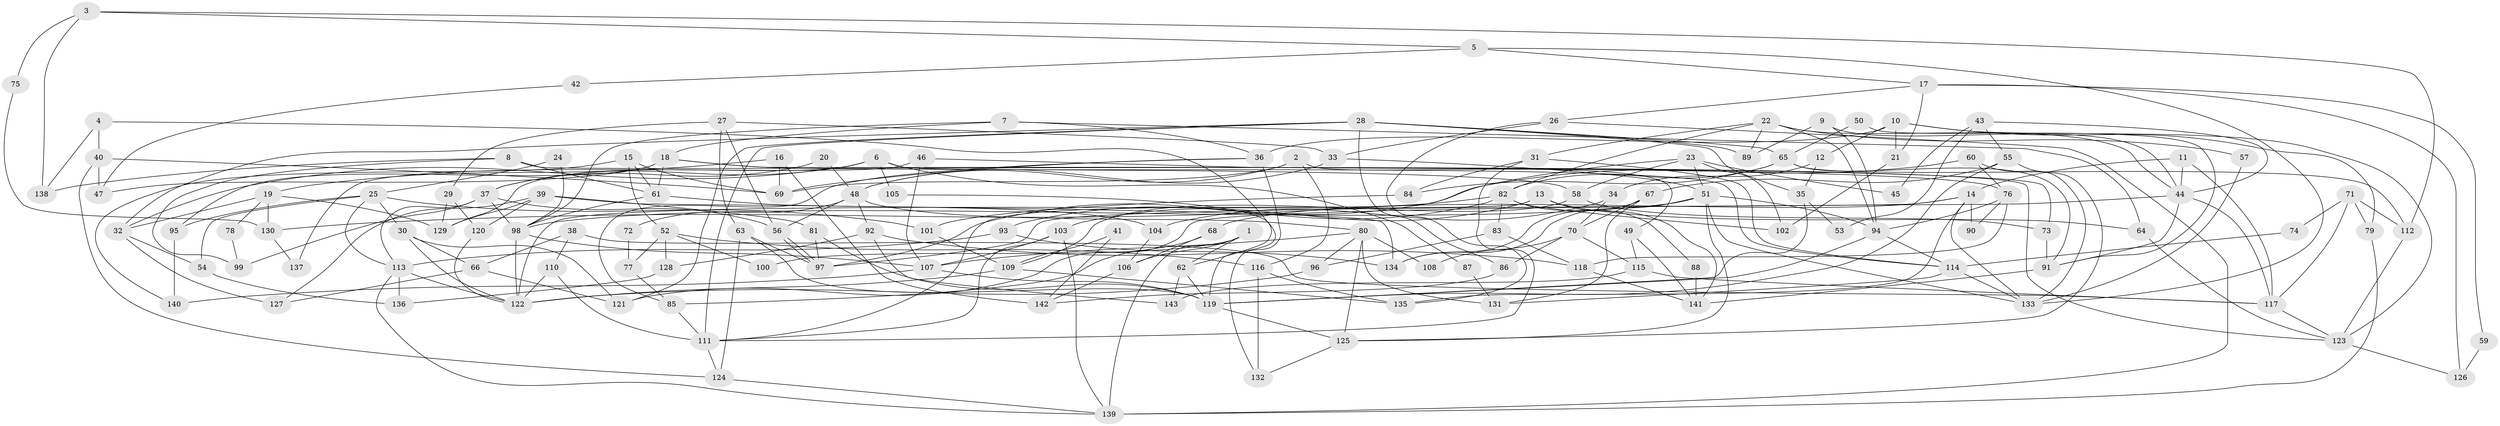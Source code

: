 // coarse degree distribution, {4: 0.21505376344086022, 5: 0.10752688172043011, 9: 0.053763440860215055, 6: 0.17204301075268819, 3: 0.11827956989247312, 8: 0.053763440860215055, 7: 0.12903225806451613, 2: 0.12903225806451613, 1: 0.010752688172043012, 11: 0.010752688172043012}
// Generated by graph-tools (version 1.1) at 2025/52/02/27/25 19:52:05]
// undirected, 143 vertices, 286 edges
graph export_dot {
graph [start="1"]
  node [color=gray90,style=filled];
  1;
  2;
  3;
  4;
  5;
  6;
  7;
  8;
  9;
  10;
  11;
  12;
  13;
  14;
  15;
  16;
  17;
  18;
  19;
  20;
  21;
  22;
  23;
  24;
  25;
  26;
  27;
  28;
  29;
  30;
  31;
  32;
  33;
  34;
  35;
  36;
  37;
  38;
  39;
  40;
  41;
  42;
  43;
  44;
  45;
  46;
  47;
  48;
  49;
  50;
  51;
  52;
  53;
  54;
  55;
  56;
  57;
  58;
  59;
  60;
  61;
  62;
  63;
  64;
  65;
  66;
  67;
  68;
  69;
  70;
  71;
  72;
  73;
  74;
  75;
  76;
  77;
  78;
  79;
  80;
  81;
  82;
  83;
  84;
  85;
  86;
  87;
  88;
  89;
  90;
  91;
  92;
  93;
  94;
  95;
  96;
  97;
  98;
  99;
  100;
  101;
  102;
  103;
  104;
  105;
  106;
  107;
  108;
  109;
  110;
  111;
  112;
  113;
  114;
  115;
  116;
  117;
  118;
  119;
  120;
  121;
  122;
  123;
  124;
  125;
  126;
  127;
  128;
  129;
  130;
  131;
  132;
  133;
  134;
  135;
  136;
  137;
  138;
  139;
  140;
  141;
  142;
  143;
  1 -- 62;
  1 -- 139;
  1 -- 100;
  1 -- 106;
  2 -- 116;
  2 -- 48;
  2 -- 49;
  2 -- 69;
  3 -- 112;
  3 -- 5;
  3 -- 75;
  3 -- 138;
  4 -- 40;
  4 -- 62;
  4 -- 138;
  5 -- 133;
  5 -- 17;
  5 -- 42;
  6 -- 37;
  6 -- 32;
  6 -- 87;
  6 -- 105;
  6 -- 114;
  6 -- 129;
  7 -- 18;
  7 -- 98;
  7 -- 36;
  7 -- 64;
  8 -- 138;
  8 -- 61;
  8 -- 99;
  8 -- 123;
  9 -- 44;
  9 -- 94;
  9 -- 89;
  10 -- 79;
  10 -- 36;
  10 -- 12;
  10 -- 21;
  10 -- 123;
  11 -- 117;
  11 -- 14;
  11 -- 44;
  12 -- 35;
  12 -- 34;
  13 -- 103;
  13 -- 64;
  13 -- 122;
  13 -- 141;
  14 -- 97;
  14 -- 133;
  14 -- 68;
  14 -- 90;
  14 -- 135;
  15 -- 61;
  15 -- 140;
  15 -- 52;
  15 -- 69;
  16 -- 19;
  16 -- 69;
  16 -- 142;
  17 -- 21;
  17 -- 26;
  17 -- 59;
  17 -- 126;
  18 -- 61;
  18 -- 58;
  18 -- 47;
  18 -- 73;
  18 -- 95;
  19 -- 32;
  19 -- 129;
  19 -- 78;
  19 -- 130;
  20 -- 48;
  20 -- 37;
  21 -- 102;
  22 -- 31;
  22 -- 94;
  22 -- 44;
  22 -- 57;
  22 -- 82;
  22 -- 89;
  23 -- 111;
  23 -- 51;
  23 -- 45;
  23 -- 58;
  23 -- 102;
  24 -- 98;
  24 -- 25;
  25 -- 113;
  25 -- 30;
  25 -- 54;
  25 -- 95;
  25 -- 101;
  26 -- 135;
  26 -- 33;
  26 -- 139;
  27 -- 29;
  27 -- 63;
  27 -- 33;
  27 -- 56;
  28 -- 86;
  28 -- 89;
  28 -- 32;
  28 -- 35;
  28 -- 65;
  28 -- 111;
  28 -- 121;
  29 -- 129;
  29 -- 120;
  30 -- 66;
  30 -- 121;
  30 -- 122;
  31 -- 111;
  31 -- 84;
  31 -- 114;
  32 -- 127;
  32 -- 54;
  33 -- 51;
  33 -- 48;
  34 -- 70;
  34 -- 104;
  35 -- 119;
  35 -- 53;
  36 -- 69;
  36 -- 85;
  36 -- 132;
  37 -- 113;
  37 -- 56;
  37 -- 98;
  37 -- 99;
  38 -- 117;
  38 -- 110;
  38 -- 66;
  39 -- 81;
  39 -- 134;
  39 -- 120;
  39 -- 127;
  39 -- 129;
  40 -- 124;
  40 -- 69;
  40 -- 47;
  41 -- 109;
  41 -- 142;
  42 -- 47;
  43 -- 55;
  43 -- 44;
  43 -- 45;
  43 -- 53;
  44 -- 91;
  44 -- 117;
  44 -- 121;
  46 -- 107;
  46 -- 76;
  46 -- 137;
  48 -- 56;
  48 -- 72;
  48 -- 80;
  48 -- 92;
  49 -- 141;
  49 -- 115;
  50 -- 65;
  50 -- 91;
  51 -- 98;
  51 -- 94;
  51 -- 125;
  51 -- 133;
  51 -- 134;
  52 -- 116;
  52 -- 77;
  52 -- 100;
  52 -- 128;
  54 -- 136;
  55 -- 119;
  55 -- 125;
  55 -- 67;
  56 -- 97;
  56 -- 97;
  57 -- 133;
  58 -- 73;
  58 -- 109;
  59 -- 126;
  60 -- 133;
  60 -- 76;
  60 -- 97;
  61 -- 98;
  61 -- 104;
  62 -- 119;
  62 -- 143;
  63 -- 97;
  63 -- 124;
  63 -- 119;
  64 -- 123;
  65 -- 82;
  65 -- 84;
  65 -- 91;
  65 -- 112;
  66 -- 121;
  66 -- 127;
  67 -- 131;
  67 -- 70;
  67 -- 134;
  68 -- 85;
  68 -- 106;
  70 -- 115;
  70 -- 86;
  70 -- 108;
  71 -- 117;
  71 -- 112;
  71 -- 74;
  71 -- 79;
  72 -- 77;
  73 -- 91;
  74 -- 114;
  75 -- 130;
  76 -- 94;
  76 -- 118;
  76 -- 90;
  77 -- 85;
  78 -- 99;
  79 -- 139;
  80 -- 125;
  80 -- 96;
  80 -- 107;
  80 -- 108;
  80 -- 131;
  81 -- 97;
  81 -- 119;
  82 -- 93;
  82 -- 83;
  82 -- 88;
  82 -- 102;
  82 -- 130;
  83 -- 96;
  83 -- 118;
  84 -- 101;
  85 -- 111;
  86 -- 142;
  87 -- 131;
  88 -- 141;
  91 -- 141;
  92 -- 118;
  92 -- 128;
  92 -- 143;
  93 -- 113;
  93 -- 134;
  94 -- 119;
  94 -- 114;
  95 -- 140;
  96 -- 122;
  98 -- 122;
  98 -- 107;
  101 -- 109;
  103 -- 107;
  103 -- 139;
  103 -- 111;
  104 -- 106;
  105 -- 119;
  106 -- 142;
  107 -- 119;
  107 -- 140;
  109 -- 122;
  109 -- 135;
  110 -- 111;
  110 -- 122;
  111 -- 124;
  112 -- 123;
  113 -- 136;
  113 -- 122;
  113 -- 139;
  114 -- 131;
  114 -- 133;
  115 -- 117;
  115 -- 143;
  116 -- 132;
  116 -- 135;
  117 -- 123;
  118 -- 141;
  119 -- 125;
  120 -- 122;
  123 -- 126;
  124 -- 139;
  125 -- 132;
  128 -- 136;
  130 -- 137;
}
